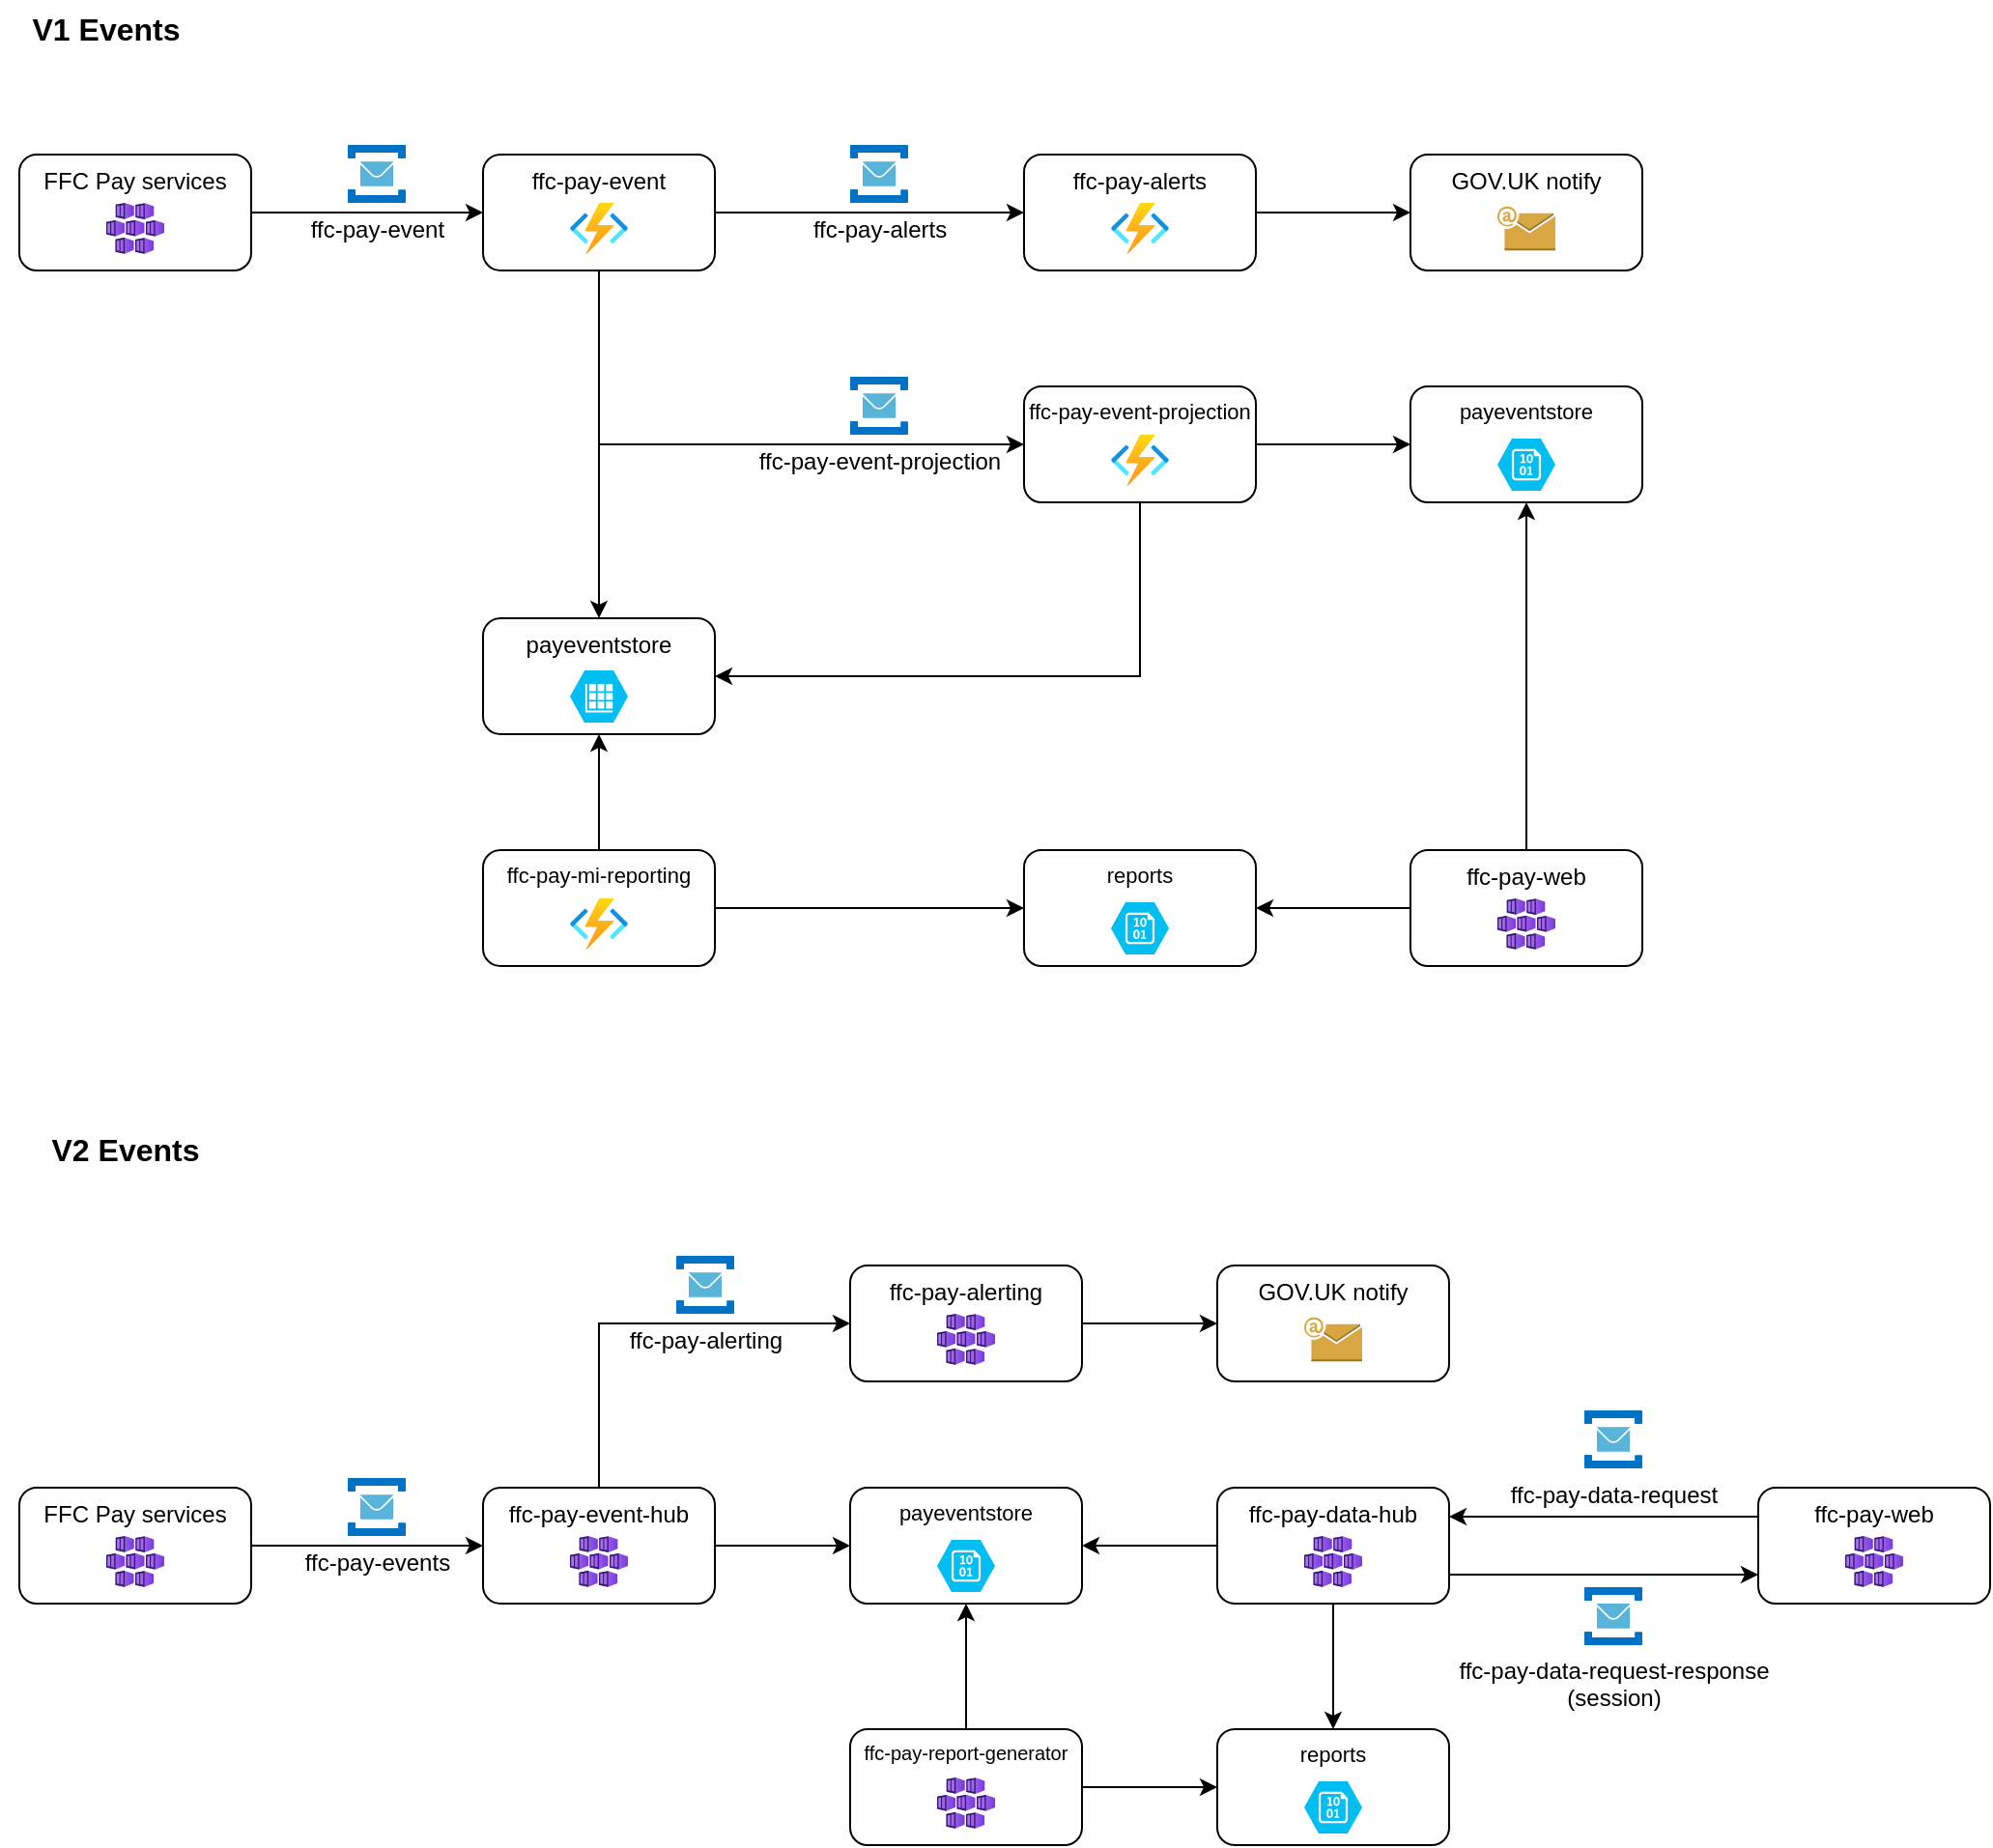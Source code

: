<mxfile version="21.6.5" type="github">
  <diagram id="JAUS7llx8-0UdaqlXuOL" name="Page-1">
    <mxGraphModel dx="1434" dy="788" grid="1" gridSize="10" guides="1" tooltips="1" connect="1" arrows="1" fold="1" page="1" pageScale="1" pageWidth="827" pageHeight="1169" math="0" shadow="0">
      <root>
        <mxCell id="0" />
        <mxCell id="1" parent="0" />
        <mxCell id="wALGmDCyJTzc0qNjFn5s-5" value="" style="edgeStyle=orthogonalEdgeStyle;rounded=0;orthogonalLoop=1;jettySize=auto;html=1;" parent="1" source="wALGmDCyJTzc0qNjFn5s-1" target="wALGmDCyJTzc0qNjFn5s-4" edge="1">
          <mxGeometry relative="1" as="geometry" />
        </mxCell>
        <mxCell id="wALGmDCyJTzc0qNjFn5s-1" value="FFC Pay services" style="rounded=1;whiteSpace=wrap;html=1;verticalAlign=top;" parent="1" vertex="1">
          <mxGeometry x="10" y="140" width="120" height="60" as="geometry" />
        </mxCell>
        <mxCell id="wALGmDCyJTzc0qNjFn5s-3" value="" style="aspect=fixed;html=1;points=[];align=center;image;fontSize=12;image=img/lib/azure2/compute/Kubernetes_Services.svg;" parent="1" vertex="1">
          <mxGeometry x="55" y="165" width="30" height="26.47" as="geometry" />
        </mxCell>
        <mxCell id="wALGmDCyJTzc0qNjFn5s-11" style="edgeStyle=orthogonalEdgeStyle;rounded=0;orthogonalLoop=1;jettySize=auto;html=1;" parent="1" source="wALGmDCyJTzc0qNjFn5s-4" target="wALGmDCyJTzc0qNjFn5s-9" edge="1">
          <mxGeometry relative="1" as="geometry" />
        </mxCell>
        <mxCell id="wALGmDCyJTzc0qNjFn5s-15" style="edgeStyle=orthogonalEdgeStyle;rounded=0;orthogonalLoop=1;jettySize=auto;html=1;entryX=0;entryY=0.5;entryDx=0;entryDy=0;fontSize=11;exitX=0.5;exitY=1;exitDx=0;exitDy=0;" parent="1" source="wALGmDCyJTzc0qNjFn5s-4" target="wALGmDCyJTzc0qNjFn5s-13" edge="1">
          <mxGeometry relative="1" as="geometry">
            <Array as="points">
              <mxPoint x="310" y="290" />
            </Array>
          </mxGeometry>
        </mxCell>
        <mxCell id="wALGmDCyJTzc0qNjFn5s-24" style="edgeStyle=orthogonalEdgeStyle;rounded=0;orthogonalLoop=1;jettySize=auto;html=1;fontSize=12;" parent="1" source="wALGmDCyJTzc0qNjFn5s-4" target="wALGmDCyJTzc0qNjFn5s-22" edge="1">
          <mxGeometry relative="1" as="geometry" />
        </mxCell>
        <mxCell id="wALGmDCyJTzc0qNjFn5s-4" value="ffc-pay-event" style="whiteSpace=wrap;html=1;verticalAlign=top;rounded=1;" parent="1" vertex="1">
          <mxGeometry x="250" y="140" width="120" height="60" as="geometry" />
        </mxCell>
        <mxCell id="wALGmDCyJTzc0qNjFn5s-6" value="" style="aspect=fixed;html=1;points=[];align=center;image;fontSize=12;image=img/lib/azure2/compute/Function_Apps.svg;" parent="1" vertex="1">
          <mxGeometry x="295" y="165" width="30" height="26.47" as="geometry" />
        </mxCell>
        <mxCell id="wALGmDCyJTzc0qNjFn5s-7" value="ffc-pay-event" style="sketch=0;aspect=fixed;html=1;points=[];align=center;image;fontSize=12;image=img/lib/mscae/Service_Bus.svg;" parent="1" vertex="1">
          <mxGeometry x="180" y="135" width="30" height="30" as="geometry" />
        </mxCell>
        <mxCell id="wALGmDCyJTzc0qNjFn5s-27" style="edgeStyle=orthogonalEdgeStyle;rounded=0;orthogonalLoop=1;jettySize=auto;html=1;fontSize=12;" parent="1" source="wALGmDCyJTzc0qNjFn5s-9" target="wALGmDCyJTzc0qNjFn5s-26" edge="1">
          <mxGeometry relative="1" as="geometry" />
        </mxCell>
        <mxCell id="wALGmDCyJTzc0qNjFn5s-9" value="ffc-pay-alerts" style="whiteSpace=wrap;html=1;verticalAlign=top;rounded=1;" parent="1" vertex="1">
          <mxGeometry x="530" y="140" width="120" height="60" as="geometry" />
        </mxCell>
        <mxCell id="wALGmDCyJTzc0qNjFn5s-10" value="" style="aspect=fixed;html=1;points=[];align=center;image;fontSize=12;image=img/lib/azure2/compute/Function_Apps.svg;" parent="1" vertex="1">
          <mxGeometry x="575" y="165" width="30" height="26.47" as="geometry" />
        </mxCell>
        <mxCell id="wALGmDCyJTzc0qNjFn5s-12" value="ffc-pay-alerts" style="sketch=0;aspect=fixed;html=1;points=[];align=center;image;fontSize=12;image=img/lib/mscae/Service_Bus.svg;" parent="1" vertex="1">
          <mxGeometry x="440" y="135" width="30" height="30" as="geometry" />
        </mxCell>
        <mxCell id="wALGmDCyJTzc0qNjFn5s-30" value="" style="edgeStyle=orthogonalEdgeStyle;rounded=0;orthogonalLoop=1;jettySize=auto;html=1;fontSize=12;" parent="1" source="wALGmDCyJTzc0qNjFn5s-13" target="wALGmDCyJTzc0qNjFn5s-29" edge="1">
          <mxGeometry relative="1" as="geometry" />
        </mxCell>
        <mxCell id="wALGmDCyJTzc0qNjFn5s-42" style="edgeStyle=orthogonalEdgeStyle;rounded=0;orthogonalLoop=1;jettySize=auto;html=1;entryX=1;entryY=0.5;entryDx=0;entryDy=0;fontSize=12;exitX=0.5;exitY=1;exitDx=0;exitDy=0;" parent="1" source="wALGmDCyJTzc0qNjFn5s-13" target="wALGmDCyJTzc0qNjFn5s-22" edge="1">
          <mxGeometry relative="1" as="geometry">
            <Array as="points">
              <mxPoint x="590" y="410" />
            </Array>
          </mxGeometry>
        </mxCell>
        <mxCell id="wALGmDCyJTzc0qNjFn5s-13" value="ffc-pay-event-projection" style="whiteSpace=wrap;html=1;verticalAlign=top;rounded=1;fontSize=11;" parent="1" vertex="1">
          <mxGeometry x="530" y="260" width="120" height="60" as="geometry" />
        </mxCell>
        <mxCell id="wALGmDCyJTzc0qNjFn5s-14" value="" style="aspect=fixed;html=1;points=[];align=center;image;fontSize=12;image=img/lib/azure2/compute/Function_Apps.svg;" parent="1" vertex="1">
          <mxGeometry x="575" y="285" width="30" height="26.47" as="geometry" />
        </mxCell>
        <mxCell id="wALGmDCyJTzc0qNjFn5s-16" value="ffc-pay-event-projection" style="sketch=0;aspect=fixed;html=1;points=[];align=center;image;fontSize=12;image=img/lib/mscae/Service_Bus.svg;" parent="1" vertex="1">
          <mxGeometry x="440" y="255" width="30" height="30" as="geometry" />
        </mxCell>
        <mxCell id="wALGmDCyJTzc0qNjFn5s-22" value="payeventstore" style="rounded=1;whiteSpace=wrap;html=1;fontSize=12;verticalAlign=top;" parent="1" vertex="1">
          <mxGeometry x="250" y="380" width="120" height="60" as="geometry" />
        </mxCell>
        <mxCell id="wALGmDCyJTzc0qNjFn5s-25" value="" style="verticalLabelPosition=bottom;html=1;verticalAlign=top;align=center;strokeColor=none;fillColor=#00BEF2;shape=mxgraph.azure.storage_table;fontSize=12;aspect=fixed;" parent="1" vertex="1">
          <mxGeometry x="295" y="407" width="30" height="27" as="geometry" />
        </mxCell>
        <mxCell id="wALGmDCyJTzc0qNjFn5s-26" value="GOV.UK notify" style="whiteSpace=wrap;html=1;verticalAlign=top;rounded=1;" parent="1" vertex="1">
          <mxGeometry x="730" y="140" width="120" height="60" as="geometry" />
        </mxCell>
        <mxCell id="wALGmDCyJTzc0qNjFn5s-28" value="" style="outlineConnect=0;dashed=0;verticalLabelPosition=bottom;verticalAlign=top;align=center;html=1;shape=mxgraph.aws3.email;fillColor=#D9A741;gradientColor=none;fontSize=12;aspect=fixed;" parent="1" vertex="1">
          <mxGeometry x="775" y="166.85" width="30" height="22.78" as="geometry" />
        </mxCell>
        <mxCell id="wALGmDCyJTzc0qNjFn5s-29" value="payeventstore" style="whiteSpace=wrap;html=1;verticalAlign=top;rounded=1;fontSize=11;" parent="1" vertex="1">
          <mxGeometry x="730" y="260" width="120" height="60" as="geometry" />
        </mxCell>
        <mxCell id="wALGmDCyJTzc0qNjFn5s-31" value="" style="verticalLabelPosition=bottom;html=1;verticalAlign=top;align=center;strokeColor=none;fillColor=#00BEF2;shape=mxgraph.azure.storage_blob;fontSize=12;aspect=fixed;" parent="1" vertex="1">
          <mxGeometry x="775" y="287" width="30" height="27" as="geometry" />
        </mxCell>
        <mxCell id="wALGmDCyJTzc0qNjFn5s-40" style="edgeStyle=orthogonalEdgeStyle;rounded=0;orthogonalLoop=1;jettySize=auto;html=1;fontSize=12;" parent="1" source="wALGmDCyJTzc0qNjFn5s-35" target="wALGmDCyJTzc0qNjFn5s-37" edge="1">
          <mxGeometry relative="1" as="geometry" />
        </mxCell>
        <mxCell id="wALGmDCyJTzc0qNjFn5s-41" style="edgeStyle=orthogonalEdgeStyle;rounded=0;orthogonalLoop=1;jettySize=auto;html=1;entryX=0.5;entryY=1;entryDx=0;entryDy=0;fontSize=12;" parent="1" source="wALGmDCyJTzc0qNjFn5s-35" target="wALGmDCyJTzc0qNjFn5s-22" edge="1">
          <mxGeometry relative="1" as="geometry" />
        </mxCell>
        <mxCell id="wALGmDCyJTzc0qNjFn5s-35" value="ffc-pay-mi-reporting" style="whiteSpace=wrap;html=1;verticalAlign=top;rounded=1;fontSize=11;" parent="1" vertex="1">
          <mxGeometry x="250" y="500" width="120" height="60" as="geometry" />
        </mxCell>
        <mxCell id="wALGmDCyJTzc0qNjFn5s-36" value="" style="aspect=fixed;html=1;points=[];align=center;image;fontSize=12;image=img/lib/azure2/compute/Function_Apps.svg;" parent="1" vertex="1">
          <mxGeometry x="295" y="525" width="30" height="26.47" as="geometry" />
        </mxCell>
        <mxCell id="wALGmDCyJTzc0qNjFn5s-37" value="reports" style="whiteSpace=wrap;html=1;verticalAlign=top;rounded=1;fontSize=11;" parent="1" vertex="1">
          <mxGeometry x="530" y="500" width="120" height="60" as="geometry" />
        </mxCell>
        <mxCell id="wALGmDCyJTzc0qNjFn5s-38" value="" style="verticalLabelPosition=bottom;html=1;verticalAlign=top;align=center;strokeColor=none;fillColor=#00BEF2;shape=mxgraph.azure.storage_blob;fontSize=12;aspect=fixed;" parent="1" vertex="1">
          <mxGeometry x="575" y="527" width="30" height="27" as="geometry" />
        </mxCell>
        <mxCell id="wALGmDCyJTzc0qNjFn5s-45" style="edgeStyle=orthogonalEdgeStyle;rounded=0;orthogonalLoop=1;jettySize=auto;html=1;entryX=0.5;entryY=1;entryDx=0;entryDy=0;fontSize=12;" parent="1" source="wALGmDCyJTzc0qNjFn5s-43" target="wALGmDCyJTzc0qNjFn5s-29" edge="1">
          <mxGeometry relative="1" as="geometry" />
        </mxCell>
        <mxCell id="wALGmDCyJTzc0qNjFn5s-46" style="edgeStyle=orthogonalEdgeStyle;rounded=0;orthogonalLoop=1;jettySize=auto;html=1;entryX=1;entryY=0.5;entryDx=0;entryDy=0;fontSize=12;" parent="1" source="wALGmDCyJTzc0qNjFn5s-43" target="wALGmDCyJTzc0qNjFn5s-37" edge="1">
          <mxGeometry relative="1" as="geometry" />
        </mxCell>
        <mxCell id="wALGmDCyJTzc0qNjFn5s-43" value="ffc-pay-web" style="rounded=1;whiteSpace=wrap;html=1;verticalAlign=top;" parent="1" vertex="1">
          <mxGeometry x="730" y="500" width="120" height="60" as="geometry" />
        </mxCell>
        <mxCell id="wALGmDCyJTzc0qNjFn5s-44" value="" style="aspect=fixed;html=1;points=[];align=center;image;fontSize=12;image=img/lib/azure2/compute/Kubernetes_Services.svg;" parent="1" vertex="1">
          <mxGeometry x="775" y="525" width="30" height="26.47" as="geometry" />
        </mxCell>
        <mxCell id="wALGmDCyJTzc0qNjFn5s-47" value="" style="shape=image;html=1;verticalAlign=top;verticalLabelPosition=bottom;labelBackgroundColor=#ffffff;imageAspect=0;aspect=fixed;image=https://cdn4.iconfinder.com/data/icons/48-bubbles/48/37.Stopwatch-128.png;fontSize=12;" parent="1" vertex="1">
          <mxGeometry x="280" y="470" width="30" height="30" as="geometry" />
        </mxCell>
        <mxCell id="MnYAPauBsMX0hl_VpqK3-1" value="" style="edgeStyle=orthogonalEdgeStyle;rounded=0;orthogonalLoop=1;jettySize=auto;html=1;" parent="1" source="MnYAPauBsMX0hl_VpqK3-2" edge="1">
          <mxGeometry relative="1" as="geometry">
            <mxPoint x="250" y="860" as="targetPoint" />
          </mxGeometry>
        </mxCell>
        <mxCell id="MnYAPauBsMX0hl_VpqK3-2" value="FFC Pay services" style="rounded=1;whiteSpace=wrap;html=1;verticalAlign=top;" parent="1" vertex="1">
          <mxGeometry x="10" y="830" width="120" height="60" as="geometry" />
        </mxCell>
        <mxCell id="MnYAPauBsMX0hl_VpqK3-3" value="" style="aspect=fixed;html=1;points=[];align=center;image;fontSize=12;image=img/lib/azure2/compute/Kubernetes_Services.svg;" parent="1" vertex="1">
          <mxGeometry x="55" y="855" width="30" height="26.47" as="geometry" />
        </mxCell>
        <mxCell id="MnYAPauBsMX0hl_VpqK3-4" value="ffc-pay-events" style="sketch=0;aspect=fixed;html=1;points=[];align=center;image;fontSize=12;image=img/lib/mscae/Service_Bus.svg;" parent="1" vertex="1">
          <mxGeometry x="180" y="825" width="30" height="30" as="geometry" />
        </mxCell>
        <mxCell id="MnYAPauBsMX0hl_VpqK3-9" style="edgeStyle=orthogonalEdgeStyle;rounded=0;orthogonalLoop=1;jettySize=auto;html=1;entryX=0;entryY=0.5;entryDx=0;entryDy=0;" parent="1" source="MnYAPauBsMX0hl_VpqK3-5" target="MnYAPauBsMX0hl_VpqK3-7" edge="1">
          <mxGeometry relative="1" as="geometry" />
        </mxCell>
        <mxCell id="MnYAPauBsMX0hl_VpqK3-28" style="edgeStyle=orthogonalEdgeStyle;rounded=0;orthogonalLoop=1;jettySize=auto;html=1;entryX=0;entryY=0.5;entryDx=0;entryDy=0;fontSize=10;" parent="1" source="MnYAPauBsMX0hl_VpqK3-5" target="MnYAPauBsMX0hl_VpqK3-26" edge="1">
          <mxGeometry relative="1" as="geometry">
            <Array as="points">
              <mxPoint x="310" y="745" />
            </Array>
          </mxGeometry>
        </mxCell>
        <mxCell id="MnYAPauBsMX0hl_VpqK3-5" value="ffc-pay-event-hub" style="rounded=1;whiteSpace=wrap;html=1;verticalAlign=top;" parent="1" vertex="1">
          <mxGeometry x="250" y="830" width="120" height="60" as="geometry" />
        </mxCell>
        <mxCell id="MnYAPauBsMX0hl_VpqK3-6" value="" style="aspect=fixed;html=1;points=[];align=center;image;fontSize=12;image=img/lib/azure2/compute/Kubernetes_Services.svg;" parent="1" vertex="1">
          <mxGeometry x="295" y="855" width="30" height="26.47" as="geometry" />
        </mxCell>
        <mxCell id="MnYAPauBsMX0hl_VpqK3-7" value="payeventstore" style="whiteSpace=wrap;html=1;verticalAlign=top;rounded=1;fontSize=11;" parent="1" vertex="1">
          <mxGeometry x="440" y="830" width="120" height="60" as="geometry" />
        </mxCell>
        <mxCell id="MnYAPauBsMX0hl_VpqK3-8" value="" style="verticalLabelPosition=bottom;html=1;verticalAlign=top;align=center;strokeColor=none;fillColor=#00BEF2;shape=mxgraph.azure.storage_blob;fontSize=12;aspect=fixed;" parent="1" vertex="1">
          <mxGeometry x="485" y="857" width="30" height="27" as="geometry" />
        </mxCell>
        <mxCell id="MnYAPauBsMX0hl_VpqK3-15" style="edgeStyle=orthogonalEdgeStyle;rounded=0;orthogonalLoop=1;jettySize=auto;html=1;entryX=1;entryY=0.5;entryDx=0;entryDy=0;" parent="1" source="MnYAPauBsMX0hl_VpqK3-10" target="MnYAPauBsMX0hl_VpqK3-7" edge="1">
          <mxGeometry relative="1" as="geometry" />
        </mxCell>
        <mxCell id="MnYAPauBsMX0hl_VpqK3-25" style="edgeStyle=orthogonalEdgeStyle;rounded=0;orthogonalLoop=1;jettySize=auto;html=1;entryX=0.5;entryY=0;entryDx=0;entryDy=0;fontSize=10;" parent="1" source="MnYAPauBsMX0hl_VpqK3-10" target="MnYAPauBsMX0hl_VpqK3-22" edge="1">
          <mxGeometry relative="1" as="geometry" />
        </mxCell>
        <mxCell id="c-reeT-J-UKMJCbPcdXI-4" style="edgeStyle=orthogonalEdgeStyle;rounded=0;orthogonalLoop=1;jettySize=auto;html=1;entryX=0;entryY=0.75;entryDx=0;entryDy=0;exitX=1;exitY=0.75;exitDx=0;exitDy=0;" parent="1" source="MnYAPauBsMX0hl_VpqK3-10" target="MnYAPauBsMX0hl_VpqK3-12" edge="1">
          <mxGeometry relative="1" as="geometry" />
        </mxCell>
        <mxCell id="MnYAPauBsMX0hl_VpqK3-10" value="ffc-pay-data-hub" style="rounded=1;whiteSpace=wrap;html=1;verticalAlign=top;" parent="1" vertex="1">
          <mxGeometry x="630" y="830" width="120" height="60" as="geometry" />
        </mxCell>
        <mxCell id="MnYAPauBsMX0hl_VpqK3-11" value="" style="aspect=fixed;html=1;points=[];align=center;image;fontSize=12;image=img/lib/azure2/compute/Kubernetes_Services.svg;" parent="1" vertex="1">
          <mxGeometry x="675" y="855" width="30" height="26.47" as="geometry" />
        </mxCell>
        <mxCell id="c-reeT-J-UKMJCbPcdXI-3" style="edgeStyle=orthogonalEdgeStyle;rounded=0;orthogonalLoop=1;jettySize=auto;html=1;entryX=1;entryY=0.25;entryDx=0;entryDy=0;exitX=0;exitY=0.25;exitDx=0;exitDy=0;" parent="1" source="MnYAPauBsMX0hl_VpqK3-12" target="MnYAPauBsMX0hl_VpqK3-10" edge="1">
          <mxGeometry relative="1" as="geometry" />
        </mxCell>
        <mxCell id="MnYAPauBsMX0hl_VpqK3-12" value="ffc-pay-web" style="rounded=1;whiteSpace=wrap;html=1;verticalAlign=top;" parent="1" vertex="1">
          <mxGeometry x="910" y="830" width="120" height="60" as="geometry" />
        </mxCell>
        <mxCell id="MnYAPauBsMX0hl_VpqK3-13" value="" style="aspect=fixed;html=1;points=[];align=center;image;fontSize=12;image=img/lib/azure2/compute/Kubernetes_Services.svg;" parent="1" vertex="1">
          <mxGeometry x="955" y="855" width="30" height="26.47" as="geometry" />
        </mxCell>
        <mxCell id="MnYAPauBsMX0hl_VpqK3-19" style="edgeStyle=orthogonalEdgeStyle;rounded=0;orthogonalLoop=1;jettySize=auto;html=1;entryX=0.5;entryY=1;entryDx=0;entryDy=0;fontSize=10;" parent="1" source="MnYAPauBsMX0hl_VpqK3-16" target="MnYAPauBsMX0hl_VpqK3-7" edge="1">
          <mxGeometry relative="1" as="geometry" />
        </mxCell>
        <mxCell id="MnYAPauBsMX0hl_VpqK3-24" style="edgeStyle=orthogonalEdgeStyle;rounded=0;orthogonalLoop=1;jettySize=auto;html=1;fontSize=10;" parent="1" source="MnYAPauBsMX0hl_VpqK3-16" target="MnYAPauBsMX0hl_VpqK3-22" edge="1">
          <mxGeometry relative="1" as="geometry" />
        </mxCell>
        <mxCell id="MnYAPauBsMX0hl_VpqK3-16" value="ffc-pay-report-generator" style="rounded=1;whiteSpace=wrap;html=1;verticalAlign=top;fontSize=10;" parent="1" vertex="1">
          <mxGeometry x="440" y="955" width="120" height="60" as="geometry" />
        </mxCell>
        <mxCell id="MnYAPauBsMX0hl_VpqK3-17" value="" style="aspect=fixed;html=1;points=[];align=center;image;fontSize=12;image=img/lib/azure2/compute/Kubernetes_Services.svg;" parent="1" vertex="1">
          <mxGeometry x="485" y="980" width="30" height="26.47" as="geometry" />
        </mxCell>
        <mxCell id="MnYAPauBsMX0hl_VpqK3-20" value="" style="shape=image;html=1;verticalAlign=top;verticalLabelPosition=bottom;labelBackgroundColor=#ffffff;imageAspect=0;aspect=fixed;image=https://cdn4.iconfinder.com/data/icons/48-bubbles/48/37.Stopwatch-128.png;fontSize=12;" parent="1" vertex="1">
          <mxGeometry x="470" y="925" width="30" height="30" as="geometry" />
        </mxCell>
        <mxCell id="MnYAPauBsMX0hl_VpqK3-22" value="reports" style="whiteSpace=wrap;html=1;verticalAlign=top;rounded=1;fontSize=11;" parent="1" vertex="1">
          <mxGeometry x="630" y="955" width="120" height="60" as="geometry" />
        </mxCell>
        <mxCell id="MnYAPauBsMX0hl_VpqK3-23" value="" style="verticalLabelPosition=bottom;html=1;verticalAlign=top;align=center;strokeColor=none;fillColor=#00BEF2;shape=mxgraph.azure.storage_blob;fontSize=12;aspect=fixed;" parent="1" vertex="1">
          <mxGeometry x="675" y="982" width="30" height="27" as="geometry" />
        </mxCell>
        <mxCell id="MnYAPauBsMX0hl_VpqK3-32" style="edgeStyle=orthogonalEdgeStyle;rounded=0;orthogonalLoop=1;jettySize=auto;html=1;fontSize=10;" parent="1" source="MnYAPauBsMX0hl_VpqK3-26" target="MnYAPauBsMX0hl_VpqK3-30" edge="1">
          <mxGeometry relative="1" as="geometry" />
        </mxCell>
        <mxCell id="MnYAPauBsMX0hl_VpqK3-26" value="ffc-pay-alerting" style="rounded=1;whiteSpace=wrap;html=1;verticalAlign=top;" parent="1" vertex="1">
          <mxGeometry x="440" y="715" width="120" height="60" as="geometry" />
        </mxCell>
        <mxCell id="MnYAPauBsMX0hl_VpqK3-27" value="" style="aspect=fixed;html=1;points=[];align=center;image;fontSize=12;image=img/lib/azure2/compute/Kubernetes_Services.svg;" parent="1" vertex="1">
          <mxGeometry x="485" y="740" width="30" height="26.47" as="geometry" />
        </mxCell>
        <mxCell id="MnYAPauBsMX0hl_VpqK3-29" value="ffc-pay-alerting" style="sketch=0;aspect=fixed;html=1;points=[];align=center;image;fontSize=12;image=img/lib/mscae/Service_Bus.svg;" parent="1" vertex="1">
          <mxGeometry x="350" y="710" width="30" height="30" as="geometry" />
        </mxCell>
        <mxCell id="MnYAPauBsMX0hl_VpqK3-30" value="GOV.UK notify" style="whiteSpace=wrap;html=1;verticalAlign=top;rounded=1;" parent="1" vertex="1">
          <mxGeometry x="630" y="715" width="120" height="60" as="geometry" />
        </mxCell>
        <mxCell id="MnYAPauBsMX0hl_VpqK3-31" value="" style="outlineConnect=0;dashed=0;verticalLabelPosition=bottom;verticalAlign=top;align=center;html=1;shape=mxgraph.aws3.email;fillColor=#D9A741;gradientColor=none;fontSize=12;aspect=fixed;" parent="1" vertex="1">
          <mxGeometry x="675" y="741.85" width="30" height="22.78" as="geometry" />
        </mxCell>
        <mxCell id="MnYAPauBsMX0hl_VpqK3-33" value="V2 Events" style="text;html=1;strokeColor=none;fillColor=none;align=center;verticalAlign=middle;whiteSpace=wrap;rounded=0;fontSize=16;fontStyle=1" parent="1" vertex="1">
          <mxGeometry x="10" y="640" width="110" height="30" as="geometry" />
        </mxCell>
        <mxCell id="MnYAPauBsMX0hl_VpqK3-34" value="V1 Events" style="text;html=1;strokeColor=none;fillColor=none;align=center;verticalAlign=middle;whiteSpace=wrap;rounded=0;fontSize=16;fontStyle=1" parent="1" vertex="1">
          <mxGeometry y="60" width="110" height="30" as="geometry" />
        </mxCell>
        <mxCell id="c-reeT-J-UKMJCbPcdXI-1" value="ffc-pay-data-request" style="sketch=0;aspect=fixed;html=1;points=[];align=center;image;fontSize=12;image=img/lib/mscae/Service_Bus.svg;" parent="1" vertex="1">
          <mxGeometry x="820" y="790" width="30" height="30" as="geometry" />
        </mxCell>
        <mxCell id="c-reeT-J-UKMJCbPcdXI-2" value="ffc-pay-data-request-response&lt;br&gt;(session)" style="sketch=0;aspect=fixed;html=1;points=[];align=center;image;fontSize=12;image=img/lib/mscae/Service_Bus.svg;" parent="1" vertex="1">
          <mxGeometry x="820" y="881.47" width="30" height="30" as="geometry" />
        </mxCell>
      </root>
    </mxGraphModel>
  </diagram>
</mxfile>
